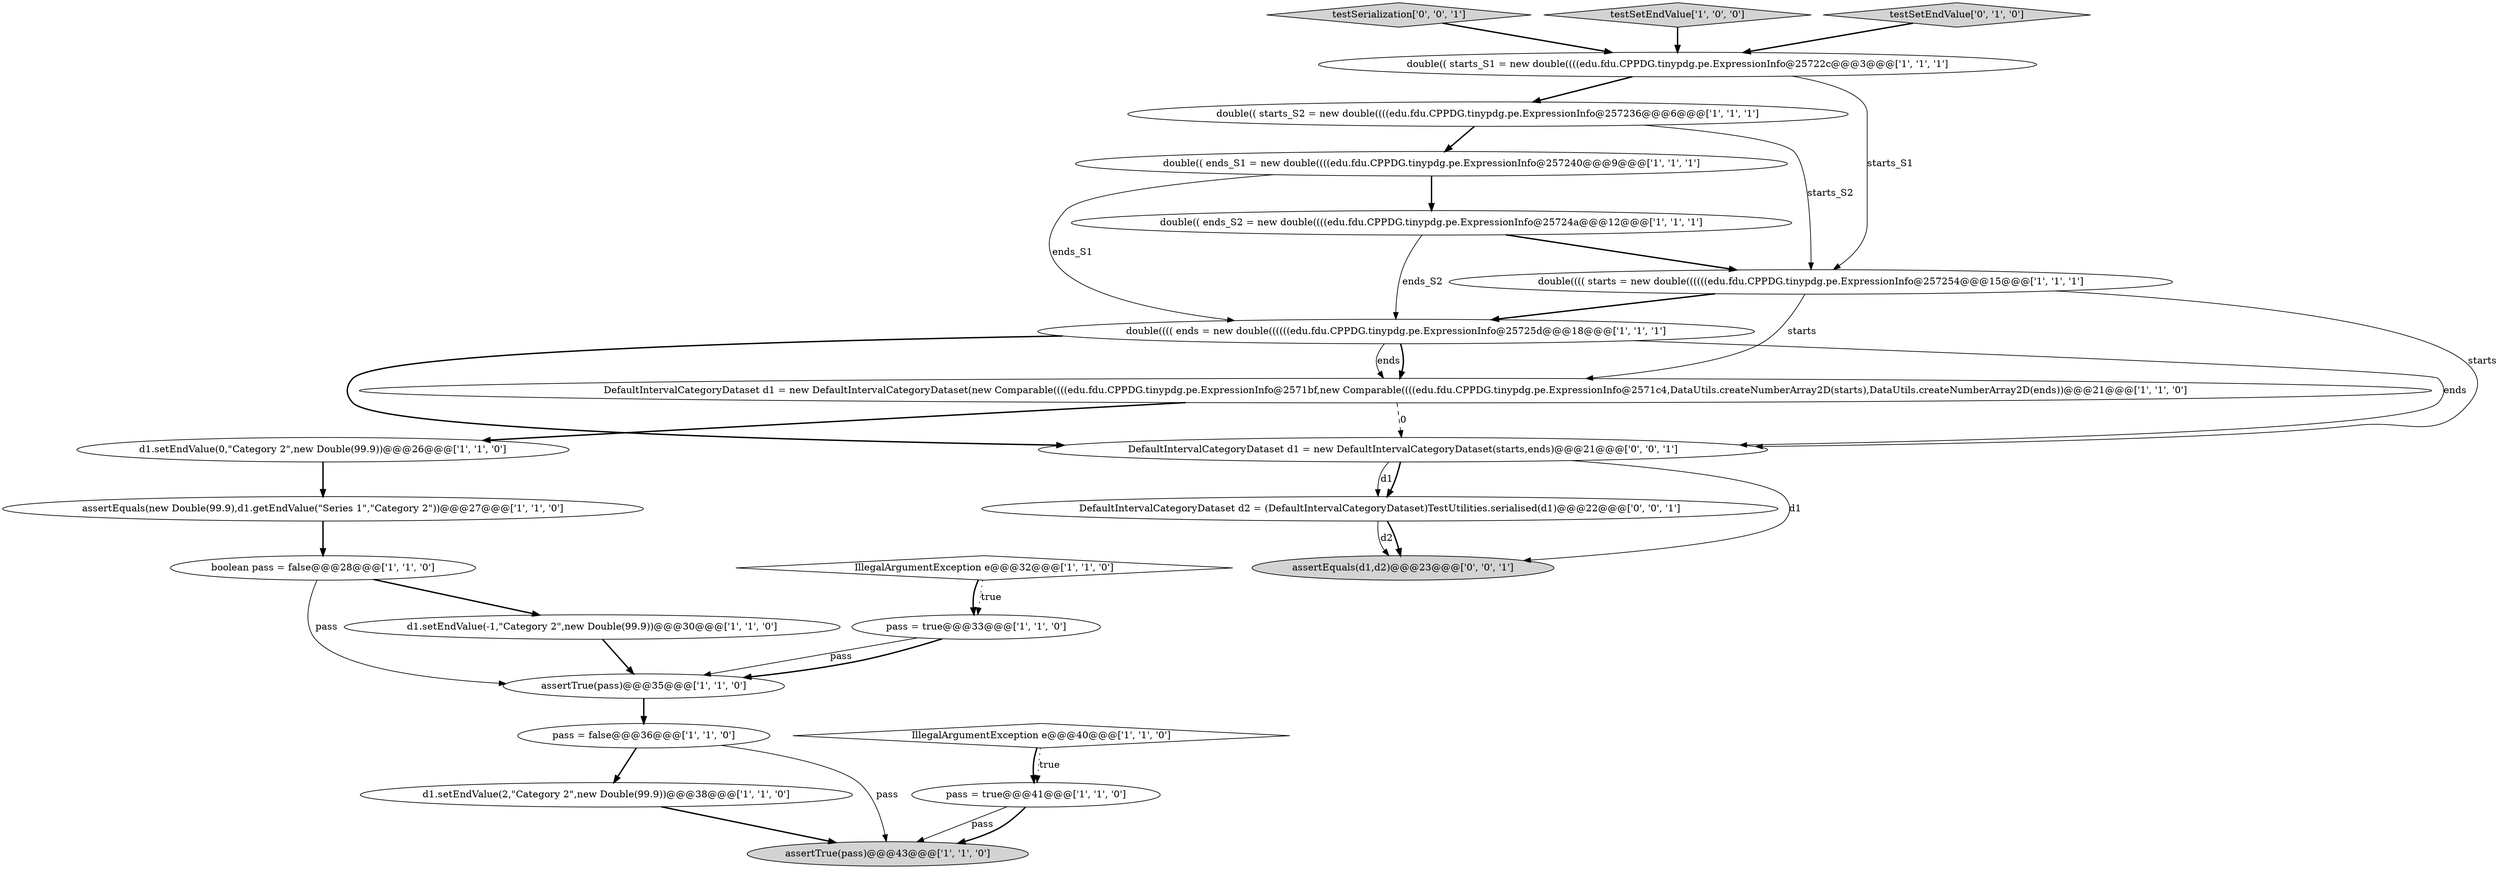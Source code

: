 digraph {
0 [style = filled, label = "double(( ends_S2 = new double((((edu.fdu.CPPDG.tinypdg.pe.ExpressionInfo@25724a@@@12@@@['1', '1', '1']", fillcolor = white, shape = ellipse image = "AAA0AAABBB1BBB"];
13 [style = filled, label = "assertTrue(pass)@@@43@@@['1', '1', '0']", fillcolor = lightgray, shape = ellipse image = "AAA0AAABBB1BBB"];
9 [style = filled, label = "pass = true@@@33@@@['1', '1', '0']", fillcolor = white, shape = ellipse image = "AAA0AAABBB1BBB"];
6 [style = filled, label = "d1.setEndValue(2,\"Category 2\",new Double(99.9))@@@38@@@['1', '1', '0']", fillcolor = white, shape = ellipse image = "AAA0AAABBB1BBB"];
21 [style = filled, label = "DefaultIntervalCategoryDataset d2 = (DefaultIntervalCategoryDataset)TestUtilities.serialised(d1)@@@22@@@['0', '0', '1']", fillcolor = white, shape = ellipse image = "AAA0AAABBB3BBB"];
12 [style = filled, label = "d1.setEndValue(0,\"Category 2\",new Double(99.9))@@@26@@@['1', '1', '0']", fillcolor = white, shape = ellipse image = "AAA0AAABBB1BBB"];
22 [style = filled, label = "testSerialization['0', '0', '1']", fillcolor = lightgray, shape = diamond image = "AAA0AAABBB3BBB"];
23 [style = filled, label = "DefaultIntervalCategoryDataset d1 = new DefaultIntervalCategoryDataset(starts,ends)@@@21@@@['0', '0', '1']", fillcolor = white, shape = ellipse image = "AAA0AAABBB3BBB"];
24 [style = filled, label = "assertEquals(d1,d2)@@@23@@@['0', '0', '1']", fillcolor = lightgray, shape = ellipse image = "AAA0AAABBB3BBB"];
17 [style = filled, label = "double(( starts_S2 = new double((((edu.fdu.CPPDG.tinypdg.pe.ExpressionInfo@257236@@@6@@@['1', '1', '1']", fillcolor = white, shape = ellipse image = "AAA0AAABBB1BBB"];
8 [style = filled, label = "IllegalArgumentException e@@@32@@@['1', '1', '0']", fillcolor = white, shape = diamond image = "AAA0AAABBB1BBB"];
10 [style = filled, label = "assertEquals(new Double(99.9),d1.getEndValue(\"Series 1\",\"Category 2\"))@@@27@@@['1', '1', '0']", fillcolor = white, shape = ellipse image = "AAA0AAABBB1BBB"];
4 [style = filled, label = "double(( starts_S1 = new double((((edu.fdu.CPPDG.tinypdg.pe.ExpressionInfo@25722c@@@3@@@['1', '1', '1']", fillcolor = white, shape = ellipse image = "AAA0AAABBB1BBB"];
11 [style = filled, label = "double(( ends_S1 = new double((((edu.fdu.CPPDG.tinypdg.pe.ExpressionInfo@257240@@@9@@@['1', '1', '1']", fillcolor = white, shape = ellipse image = "AAA0AAABBB1BBB"];
16 [style = filled, label = "boolean pass = false@@@28@@@['1', '1', '0']", fillcolor = white, shape = ellipse image = "AAA0AAABBB1BBB"];
14 [style = filled, label = "double(((( starts = new double((((((edu.fdu.CPPDG.tinypdg.pe.ExpressionInfo@257254@@@15@@@['1', '1', '1']", fillcolor = white, shape = ellipse image = "AAA0AAABBB1BBB"];
15 [style = filled, label = "testSetEndValue['1', '0', '0']", fillcolor = lightgray, shape = diamond image = "AAA0AAABBB1BBB"];
5 [style = filled, label = "d1.setEndValue(-1,\"Category 2\",new Double(99.9))@@@30@@@['1', '1', '0']", fillcolor = white, shape = ellipse image = "AAA0AAABBB1BBB"];
18 [style = filled, label = "double(((( ends = new double((((((edu.fdu.CPPDG.tinypdg.pe.ExpressionInfo@25725d@@@18@@@['1', '1', '1']", fillcolor = white, shape = ellipse image = "AAA0AAABBB1BBB"];
7 [style = filled, label = "pass = false@@@36@@@['1', '1', '0']", fillcolor = white, shape = ellipse image = "AAA0AAABBB1BBB"];
1 [style = filled, label = "assertTrue(pass)@@@35@@@['1', '1', '0']", fillcolor = white, shape = ellipse image = "AAA0AAABBB1BBB"];
2 [style = filled, label = "pass = true@@@41@@@['1', '1', '0']", fillcolor = white, shape = ellipse image = "AAA0AAABBB1BBB"];
19 [style = filled, label = "DefaultIntervalCategoryDataset d1 = new DefaultIntervalCategoryDataset(new Comparable((((edu.fdu.CPPDG.tinypdg.pe.ExpressionInfo@2571bf,new Comparable((((edu.fdu.CPPDG.tinypdg.pe.ExpressionInfo@2571c4,DataUtils.createNumberArray2D(starts),DataUtils.createNumberArray2D(ends))@@@21@@@['1', '1', '0']", fillcolor = white, shape = ellipse image = "AAA0AAABBB1BBB"];
20 [style = filled, label = "testSetEndValue['0', '1', '0']", fillcolor = lightgray, shape = diamond image = "AAA0AAABBB2BBB"];
3 [style = filled, label = "IllegalArgumentException e@@@40@@@['1', '1', '0']", fillcolor = white, shape = diamond image = "AAA0AAABBB1BBB"];
10->16 [style = bold, label=""];
18->23 [style = solid, label="ends"];
9->1 [style = solid, label="pass"];
21->24 [style = solid, label="d2"];
8->9 [style = bold, label=""];
2->13 [style = solid, label="pass"];
14->18 [style = bold, label=""];
3->2 [style = bold, label=""];
2->13 [style = bold, label=""];
5->1 [style = bold, label=""];
11->0 [style = bold, label=""];
20->4 [style = bold, label=""];
15->4 [style = bold, label=""];
11->18 [style = solid, label="ends_S1"];
16->1 [style = solid, label="pass"];
7->6 [style = bold, label=""];
23->21 [style = solid, label="d1"];
6->13 [style = bold, label=""];
4->17 [style = bold, label=""];
21->24 [style = bold, label=""];
14->19 [style = solid, label="starts"];
19->23 [style = dashed, label="0"];
23->21 [style = bold, label=""];
14->23 [style = solid, label="starts"];
12->10 [style = bold, label=""];
18->19 [style = bold, label=""];
3->2 [style = dotted, label="true"];
22->4 [style = bold, label=""];
17->11 [style = bold, label=""];
7->13 [style = solid, label="pass"];
16->5 [style = bold, label=""];
17->14 [style = solid, label="starts_S2"];
0->18 [style = solid, label="ends_S2"];
1->7 [style = bold, label=""];
23->24 [style = solid, label="d1"];
0->14 [style = bold, label=""];
19->12 [style = bold, label=""];
9->1 [style = bold, label=""];
18->23 [style = bold, label=""];
4->14 [style = solid, label="starts_S1"];
18->19 [style = solid, label="ends"];
8->9 [style = dotted, label="true"];
}
